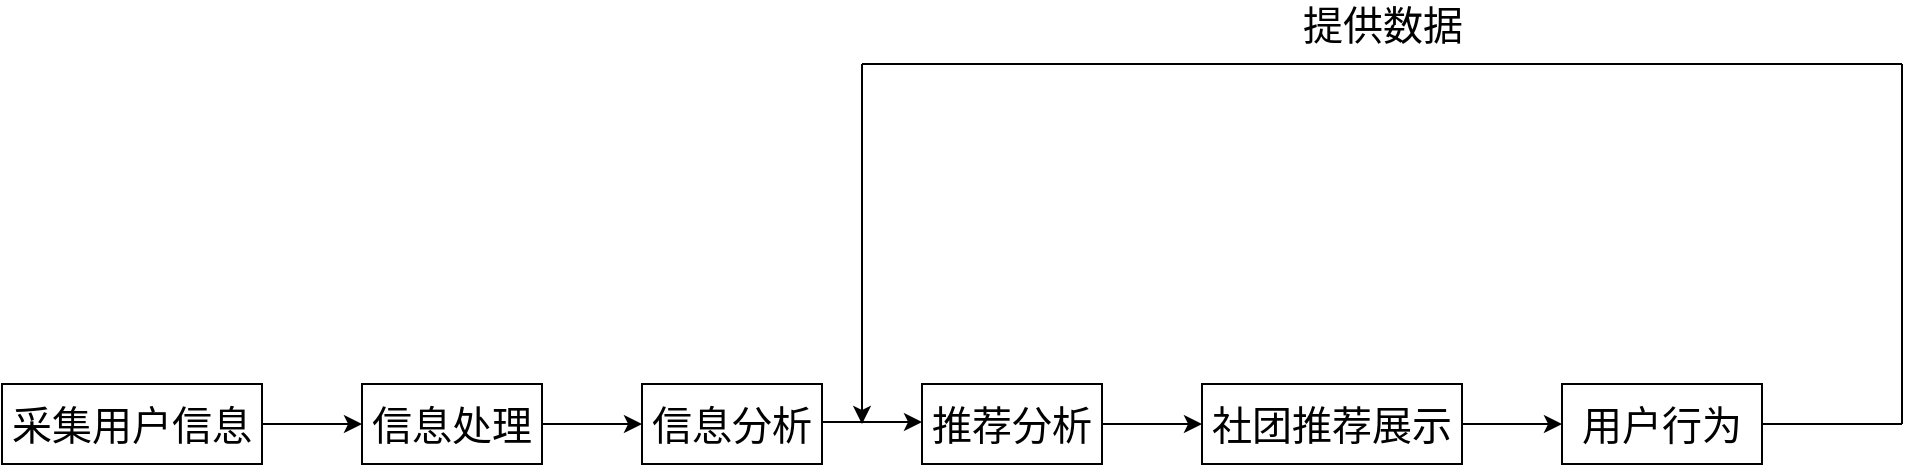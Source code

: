 <mxfile version="10.6.3" type="github"><diagram id="oiQf7ZTCY3P1rkgr9aPg" name="Page-1"><mxGraphModel dx="1131" dy="651" grid="1" gridSize="10" guides="1" tooltips="1" connect="1" arrows="1" fold="1" page="1" pageScale="1" pageWidth="827" pageHeight="1169" math="0" shadow="0"><root><mxCell id="0"/><mxCell id="1" parent="0"/><mxCell id="m0zUIN1ZnKp5IAhsi8F7-1" value="&lt;font style=&quot;font-size: 20px&quot;&gt;采集用户信息&lt;/font&gt;" style="rounded=0;whiteSpace=wrap;html=1;" parent="1" vertex="1"><mxGeometry x="10" y="360" width="130" height="40" as="geometry"/></mxCell><mxCell id="m0zUIN1ZnKp5IAhsi8F7-3" value="" style="endArrow=classic;html=1;" parent="1" edge="1"><mxGeometry width="50" height="50" relative="1" as="geometry"><mxPoint x="140" y="380" as="sourcePoint"/><mxPoint x="190" y="380" as="targetPoint"/></mxGeometry></mxCell><mxCell id="m0zUIN1ZnKp5IAhsi8F7-9" value="" style="edgeStyle=orthogonalEdgeStyle;rounded=0;orthogonalLoop=1;jettySize=auto;html=1;" parent="1" source="m0zUIN1ZnKp5IAhsi8F7-4" target="m0zUIN1ZnKp5IAhsi8F7-8" edge="1"><mxGeometry relative="1" as="geometry"/></mxCell><mxCell id="m0zUIN1ZnKp5IAhsi8F7-4" value="&lt;font style=&quot;font-size: 20px&quot;&gt;信息处理&lt;/font&gt;" style="rounded=0;whiteSpace=wrap;html=1;" parent="1" vertex="1"><mxGeometry x="190" y="360" width="90" height="40" as="geometry"/></mxCell><mxCell id="m0zUIN1ZnKp5IAhsi8F7-8" value="&lt;font style=&quot;font-size: 20px&quot;&gt;信息分析&lt;/font&gt;" style="rounded=0;whiteSpace=wrap;html=1;" parent="1" vertex="1"><mxGeometry x="330" y="360" width="90" height="40" as="geometry"/></mxCell><mxCell id="m0zUIN1ZnKp5IAhsi8F7-10" value="" style="edgeStyle=orthogonalEdgeStyle;rounded=0;orthogonalLoop=1;jettySize=auto;html=1;" parent="1" edge="1"><mxGeometry relative="1" as="geometry"><mxPoint x="420" y="379" as="sourcePoint"/><mxPoint x="470" y="379" as="targetPoint"/></mxGeometry></mxCell><mxCell id="m0zUIN1ZnKp5IAhsi8F7-15" value="&lt;font style=&quot;font-size: 20px&quot;&gt;推荐分析&lt;/font&gt;" style="rounded=0;whiteSpace=wrap;html=1;" parent="1" vertex="1"><mxGeometry x="470" y="360" width="90" height="40" as="geometry"/></mxCell><mxCell id="m0zUIN1ZnKp5IAhsi8F7-18" value="" style="edgeStyle=orthogonalEdgeStyle;rounded=0;orthogonalLoop=1;jettySize=auto;html=1;" parent="1" edge="1"><mxGeometry relative="1" as="geometry"><mxPoint x="560" y="380" as="sourcePoint"/><mxPoint x="610" y="380" as="targetPoint"/></mxGeometry></mxCell><mxCell id="m0zUIN1ZnKp5IAhsi8F7-20" value="&lt;font style=&quot;font-size: 20px&quot;&gt;社团推荐展示&lt;/font&gt;" style="rounded=0;whiteSpace=wrap;html=1;" parent="1" vertex="1"><mxGeometry x="610" y="360" width="130" height="40" as="geometry"/></mxCell><mxCell id="m0zUIN1ZnKp5IAhsi8F7-21" value="" style="endArrow=classic;html=1;" parent="1" edge="1"><mxGeometry width="50" height="50" relative="1" as="geometry"><mxPoint x="740" y="380" as="sourcePoint"/><mxPoint x="790" y="380" as="targetPoint"/></mxGeometry></mxCell><mxCell id="m0zUIN1ZnKp5IAhsi8F7-22" value="&lt;font style=&quot;font-size: 20px&quot;&gt;用户行为&lt;/font&gt;" style="rounded=0;whiteSpace=wrap;html=1;" parent="1" vertex="1"><mxGeometry x="790" y="360" width="100" height="40" as="geometry"/></mxCell><mxCell id="m0zUIN1ZnKp5IAhsi8F7-24" value="" style="endArrow=none;html=1;exitX=1;exitY=0.5;exitDx=0;exitDy=0;" parent="1" source="m0zUIN1ZnKp5IAhsi8F7-22" edge="1"><mxGeometry width="50" height="50" relative="1" as="geometry"><mxPoint x="920" y="400" as="sourcePoint"/><mxPoint x="960" y="380" as="targetPoint"/></mxGeometry></mxCell><mxCell id="m0zUIN1ZnKp5IAhsi8F7-25" value="" style="endArrow=none;html=1;" parent="1" edge="1"><mxGeometry width="50" height="50" relative="1" as="geometry"><mxPoint x="960" y="380" as="sourcePoint"/><mxPoint x="960" y="200" as="targetPoint"/></mxGeometry></mxCell><mxCell id="m0zUIN1ZnKp5IAhsi8F7-26" value="" style="endArrow=none;html=1;" parent="1" edge="1"><mxGeometry width="50" height="50" relative="1" as="geometry"><mxPoint x="440" y="200" as="sourcePoint"/><mxPoint x="960" y="200" as="targetPoint"/></mxGeometry></mxCell><mxCell id="m0zUIN1ZnKp5IAhsi8F7-27" value="" style="endArrow=classic;html=1;" parent="1" edge="1"><mxGeometry width="50" height="50" relative="1" as="geometry"><mxPoint x="440" y="200" as="sourcePoint"/><mxPoint x="440" y="380" as="targetPoint"/></mxGeometry></mxCell><mxCell id="m0zUIN1ZnKp5IAhsi8F7-28" value="&lt;font style=&quot;font-size: 20px&quot;&gt;提供&lt;font style=&quot;font-size: 20px&quot;&gt;数据&lt;/font&gt;&lt;/font&gt;" style="text;html=1;resizable=0;autosize=1;align=center;verticalAlign=middle;points=[];fillColor=none;strokeColor=none;rounded=0;" parent="1" vertex="1"><mxGeometry x="650" y="170" width="100" height="20" as="geometry"/></mxCell></root></mxGraphModel></diagram></mxfile>